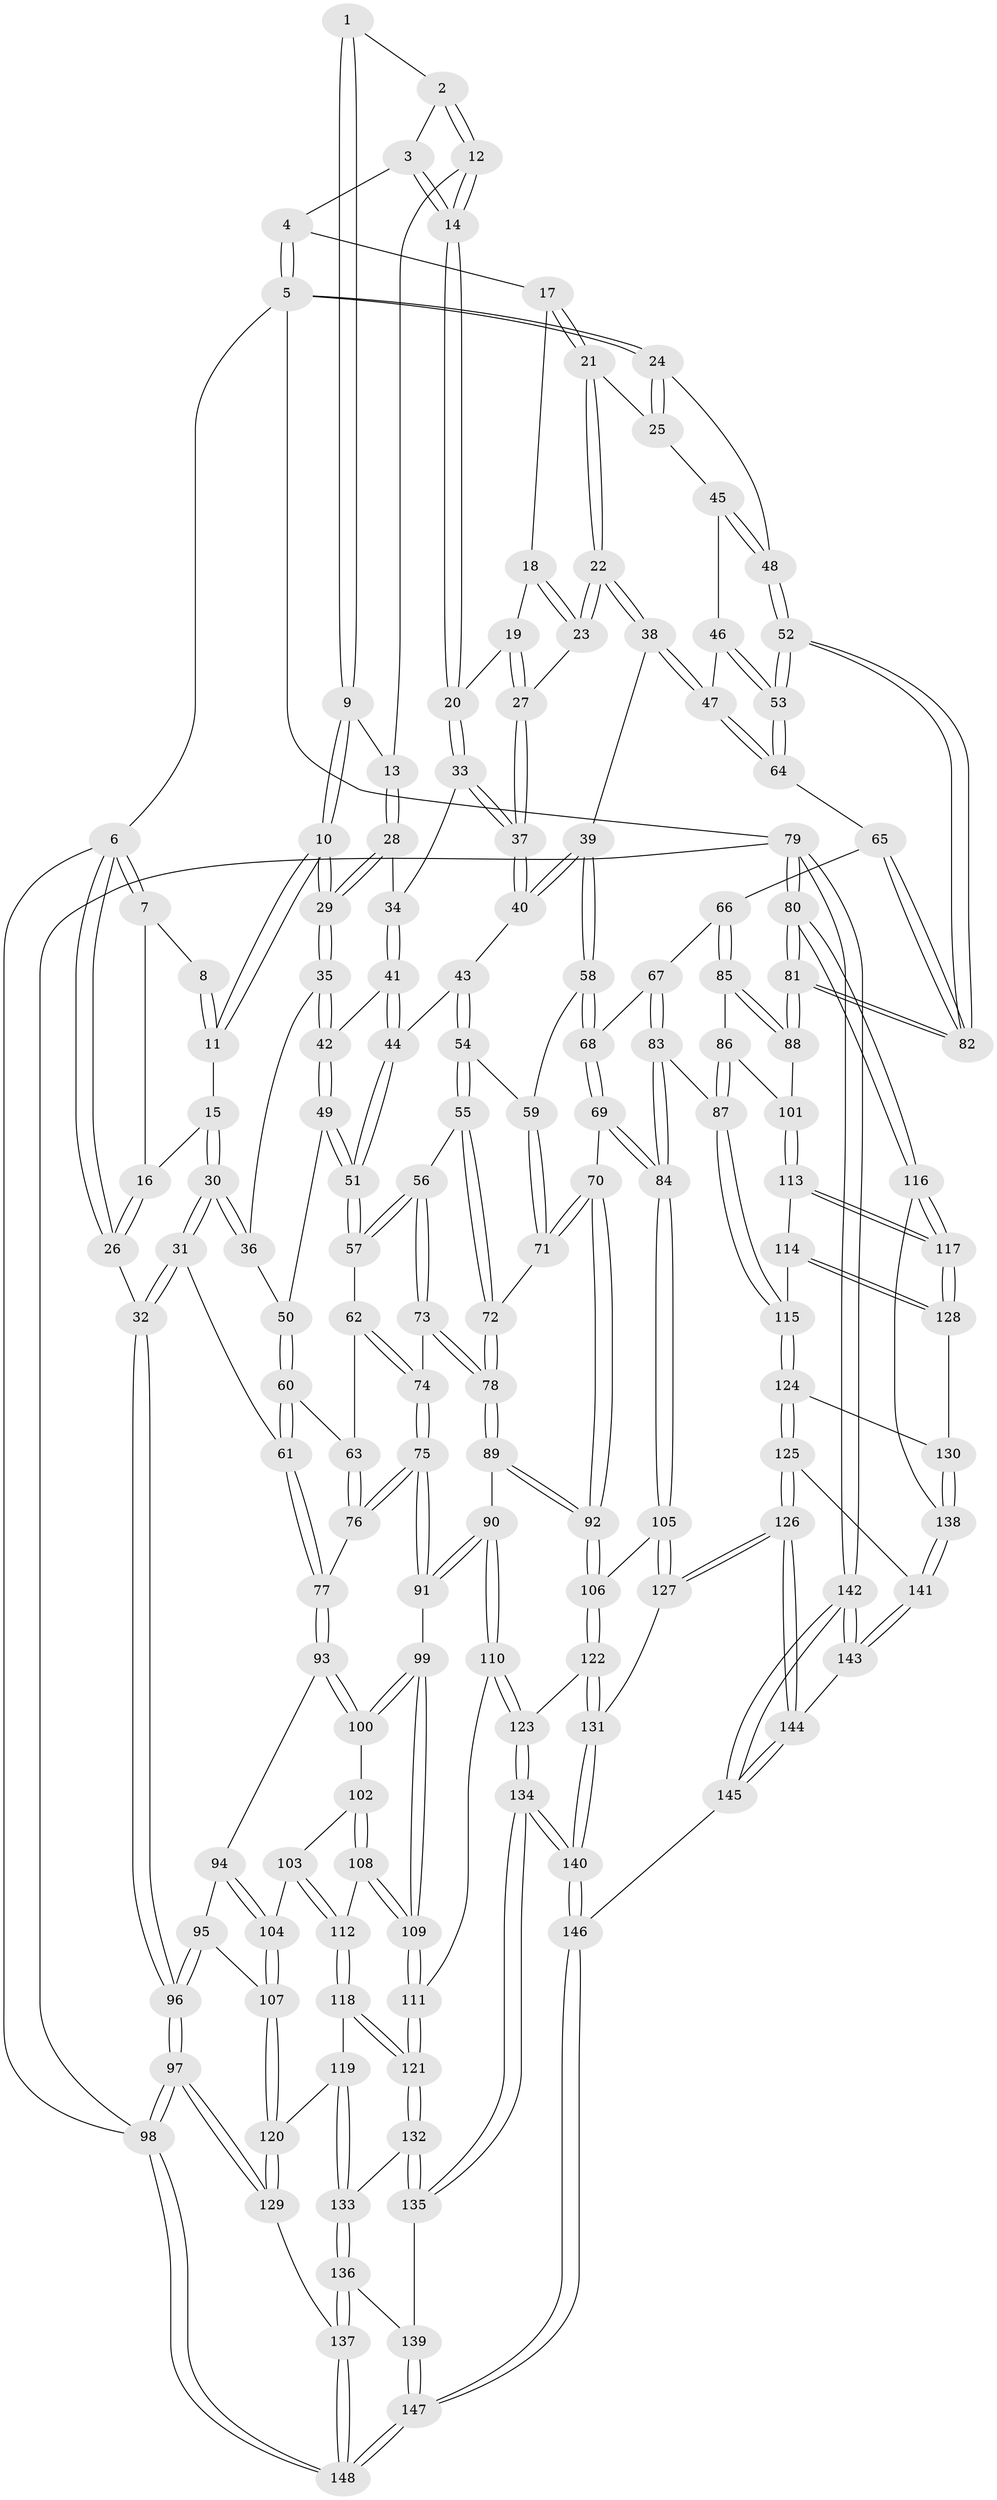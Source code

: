 // Generated by graph-tools (version 1.1) at 2025/00/03/09/25 05:00:54]
// undirected, 148 vertices, 367 edges
graph export_dot {
graph [start="1"]
  node [color=gray90,style=filled];
  1 [pos="+0.33498771207449024+0"];
  2 [pos="+0.33631876700366775+0"];
  3 [pos="+0.6285197787223354+0"];
  4 [pos="+0.7077780178176455+0"];
  5 [pos="+1+0"];
  6 [pos="+0+0"];
  7 [pos="+0+0"];
  8 [pos="+0.1958398462479988+0"];
  9 [pos="+0.2958159410296523+0.04872470372618947"];
  10 [pos="+0.2282455836022983+0.10660587049963638"];
  11 [pos="+0.2075840464548494+0.09855425278275202"];
  12 [pos="+0.43894335691185693+0.09045607778617896"];
  13 [pos="+0.38797917213492916+0.1047614990901556"];
  14 [pos="+0.4393197390565456+0.09059067856838939"];
  15 [pos="+0.1890321523727521+0.09741384502362677"];
  16 [pos="+0.17479775386256796+0.08267561433559648"];
  17 [pos="+0.6818418285484421+0"];
  18 [pos="+0.5665689666415462+0.057035370972063716"];
  19 [pos="+0.5110041692317482+0.08691572867416927"];
  20 [pos="+0.45495479461418303+0.10071343289619486"];
  21 [pos="+0.7275048681198518+0.17554949552136864"];
  22 [pos="+0.7181280488272532+0.18835397270311804"];
  23 [pos="+0.5976881412176944+0.19111710122274495"];
  24 [pos="+1+0"];
  25 [pos="+0.7570955702482097+0.17557200050182717"];
  26 [pos="+0+0"];
  27 [pos="+0.5844370277326258+0.19617136501332325"];
  28 [pos="+0.3373794499845618+0.18327428435375012"];
  29 [pos="+0.2707235043903351+0.21661421935036942"];
  30 [pos="+0+0.27283782840506926"];
  31 [pos="+0+0.2929063056777288"];
  32 [pos="+0+0.2876730673844464"];
  33 [pos="+0.48049801480854487+0.21127305092966409"];
  34 [pos="+0.4304816833571388+0.2234904830400868"];
  35 [pos="+0.2599943849807524+0.25122342197178626"];
  36 [pos="+0.18007905087615608+0.2719168095603238"];
  37 [pos="+0.5178394621493007+0.23957194950595412"];
  38 [pos="+0.7124912090649188+0.3259152147187297"];
  39 [pos="+0.6390999647915394+0.370447087738136"];
  40 [pos="+0.5219836485258887+0.29458357241435945"];
  41 [pos="+0.38114519631271504+0.28996799832393766"];
  42 [pos="+0.2810717100132781+0.2784912582589361"];
  43 [pos="+0.448911981147052+0.3618957106921712"];
  44 [pos="+0.4483852347228693+0.36168367301421195"];
  45 [pos="+0.9149592342327806+0.2313133352604811"];
  46 [pos="+0.9033199484659525+0.29847906902747734"];
  47 [pos="+0.8334035309831405+0.3969873326124003"];
  48 [pos="+1+0"];
  49 [pos="+0.2952104657825467+0.36861753918804907"];
  50 [pos="+0.20074309032296997+0.4070043165510782"];
  51 [pos="+0.307133226726243+0.3851235333815994"];
  52 [pos="+1+0.4500935187703643"];
  53 [pos="+1+0.4410054443313654"];
  54 [pos="+0.4605102448195574+0.4385784696815883"];
  55 [pos="+0.4487019946422001+0.45623617010496653"];
  56 [pos="+0.4017416917579578+0.48589239488809993"];
  57 [pos="+0.31247076580764005+0.4267032148214679"];
  58 [pos="+0.6271480484349128+0.40874652445051024"];
  59 [pos="+0.5630344101567597+0.4491049678658035"];
  60 [pos="+0.16449253158697624+0.4539001705455257"];
  61 [pos="+0.08171229208912799+0.4647653557869373"];
  62 [pos="+0.2687082153706258+0.4774859991511775"];
  63 [pos="+0.21226173805865314+0.47736844853049903"];
  64 [pos="+0.8351861276340475+0.4024633527517575"];
  65 [pos="+0.8276220280344785+0.5010009707262103"];
  66 [pos="+0.8269400650449744+0.5025911149675077"];
  67 [pos="+0.7828108694742472+0.5169598712550287"];
  68 [pos="+0.6890228715421461+0.526212997039511"];
  69 [pos="+0.6433801470711964+0.5885856702079905"];
  70 [pos="+0.6190748924991906+0.5826203022777308"];
  71 [pos="+0.5610544298864732+0.5586987855790456"];
  72 [pos="+0.5199117862922574+0.5706915359260644"];
  73 [pos="+0.38929374568998987+0.5230650086932289"];
  74 [pos="+0.305794072762201+0.5617719724932748"];
  75 [pos="+0.2840110716466301+0.603278835575654"];
  76 [pos="+0.22096603771057177+0.5550407930973403"];
  77 [pos="+0.11361875293032372+0.5739923695818787"];
  78 [pos="+0.45628164433068413+0.639123532505542"];
  79 [pos="+1+1"];
  80 [pos="+1+0.8521408467667306"];
  81 [pos="+1+0.5320554477145959"];
  82 [pos="+1+0.5040624317471384"];
  83 [pos="+0.7232164481403055+0.7000745511583619"];
  84 [pos="+0.6729084575363448+0.6950567692044581"];
  85 [pos="+0.8501476405772082+0.5579318593682224"];
  86 [pos="+0.8543406336060286+0.5905685024591867"];
  87 [pos="+0.7277316537507159+0.7014932480159151"];
  88 [pos="+1+0.5767106249155652"];
  89 [pos="+0.4543234520601382+0.6496263608645247"];
  90 [pos="+0.36868911679870536+0.6711940637443031"];
  91 [pos="+0.28352597918338074+0.6130680773551362"];
  92 [pos="+0.4940059691275336+0.7024343784893856"];
  93 [pos="+0.11352448132489534+0.5810481591779012"];
  94 [pos="+0.04859587004380868+0.6278105993340513"];
  95 [pos="+0.039097058148851775+0.6321433020301601"];
  96 [pos="+0+0.6716002626060669"];
  97 [pos="+0+0.8612623663462468"];
  98 [pos="+0+1"];
  99 [pos="+0.2569304883798569+0.6350651124446253"];
  100 [pos="+0.13345353033201687+0.6105025126187172"];
  101 [pos="+0.9036599640073854+0.6651078268454766"];
  102 [pos="+0.1350102108353885+0.655015247450667"];
  103 [pos="+0.1299318026360691+0.6739910712969829"];
  104 [pos="+0.09971800189995483+0.7043732919049647"];
  105 [pos="+0.6381509355639701+0.7269494356844101"];
  106 [pos="+0.511178289640191+0.7322955778538836"];
  107 [pos="+0.07479777872668224+0.7447366692551577"];
  108 [pos="+0.22637367238472064+0.6932503114952084"];
  109 [pos="+0.2366114291040457+0.6918899944743849"];
  110 [pos="+0.3306134321779271+0.7735998270653189"];
  111 [pos="+0.27372392200497736+0.7936736533202874"];
  112 [pos="+0.1710578851638355+0.7181862959090957"];
  113 [pos="+0.9027696718062893+0.7134100123951247"];
  114 [pos="+0.8553878191385614+0.7218773686043645"];
  115 [pos="+0.7657671021688975+0.732394421222884"];
  116 [pos="+1+0.8203570939295898"];
  117 [pos="+0.9741650206905282+0.8031741192869605"];
  118 [pos="+0.16648740855806293+0.7337628820720388"];
  119 [pos="+0.10516120537202188+0.7919676679423587"];
  120 [pos="+0.05928262287808182+0.7882010996488761"];
  121 [pos="+0.2675034631601601+0.8018292860283941"];
  122 [pos="+0.4748884221476049+0.8167507992131718"];
  123 [pos="+0.4370481849164075+0.8256676418852263"];
  124 [pos="+0.7831006051376337+0.8448369575332904"];
  125 [pos="+0.7445344982218088+0.9128174728772395"];
  126 [pos="+0.7206982307880271+0.9324461660063175"];
  127 [pos="+0.6538724045978686+0.8835785038718946"];
  128 [pos="+0.8254909623797682+0.8347830062242823"];
  129 [pos="+0.010695569512382886+0.8112720888041173"];
  130 [pos="+0.8103873130470234+0.8391323903940346"];
  131 [pos="+0.5357834521148167+0.8952204923778722"];
  132 [pos="+0.2608446379737+0.8140841000160081"];
  133 [pos="+0.1944373362418036+0.8340215262598404"];
  134 [pos="+0.3494001143700093+0.9601424371392802"];
  135 [pos="+0.3059702716115107+0.9282707598073848"];
  136 [pos="+0.15573148623812924+0.9401874436484291"];
  137 [pos="+0.15307587606877152+0.9421324178887311"];
  138 [pos="+0.9088158048716758+0.9170364590778423"];
  139 [pos="+0.23795778056636352+0.9474501752499871"];
  140 [pos="+0.4364327332630413+1"];
  141 [pos="+0.9003864498330182+0.927106204829435"];
  142 [pos="+1+1"];
  143 [pos="+0.9011736796277166+0.978634405682766"];
  144 [pos="+0.7211019883167084+0.9813212036784119"];
  145 [pos="+0.6883947530697799+1"];
  146 [pos="+0.43904656695236016+1"];
  147 [pos="+0.1780151495520516+1"];
  148 [pos="+0+1"];
  1 -- 2;
  1 -- 9;
  1 -- 9;
  2 -- 3;
  2 -- 12;
  2 -- 12;
  3 -- 4;
  3 -- 14;
  3 -- 14;
  4 -- 5;
  4 -- 5;
  4 -- 17;
  5 -- 6;
  5 -- 24;
  5 -- 24;
  5 -- 79;
  6 -- 7;
  6 -- 7;
  6 -- 26;
  6 -- 26;
  6 -- 98;
  7 -- 8;
  7 -- 16;
  8 -- 11;
  8 -- 11;
  9 -- 10;
  9 -- 10;
  9 -- 13;
  10 -- 11;
  10 -- 11;
  10 -- 29;
  10 -- 29;
  11 -- 15;
  12 -- 13;
  12 -- 14;
  12 -- 14;
  13 -- 28;
  13 -- 28;
  14 -- 20;
  14 -- 20;
  15 -- 16;
  15 -- 30;
  15 -- 30;
  16 -- 26;
  16 -- 26;
  17 -- 18;
  17 -- 21;
  17 -- 21;
  18 -- 19;
  18 -- 23;
  18 -- 23;
  19 -- 20;
  19 -- 27;
  19 -- 27;
  20 -- 33;
  20 -- 33;
  21 -- 22;
  21 -- 22;
  21 -- 25;
  22 -- 23;
  22 -- 23;
  22 -- 38;
  22 -- 38;
  23 -- 27;
  24 -- 25;
  24 -- 25;
  24 -- 48;
  25 -- 45;
  26 -- 32;
  27 -- 37;
  27 -- 37;
  28 -- 29;
  28 -- 29;
  28 -- 34;
  29 -- 35;
  29 -- 35;
  30 -- 31;
  30 -- 31;
  30 -- 36;
  30 -- 36;
  31 -- 32;
  31 -- 32;
  31 -- 61;
  32 -- 96;
  32 -- 96;
  33 -- 34;
  33 -- 37;
  33 -- 37;
  34 -- 41;
  34 -- 41;
  35 -- 36;
  35 -- 42;
  35 -- 42;
  36 -- 50;
  37 -- 40;
  37 -- 40;
  38 -- 39;
  38 -- 47;
  38 -- 47;
  39 -- 40;
  39 -- 40;
  39 -- 58;
  39 -- 58;
  40 -- 43;
  41 -- 42;
  41 -- 44;
  41 -- 44;
  42 -- 49;
  42 -- 49;
  43 -- 44;
  43 -- 54;
  43 -- 54;
  44 -- 51;
  44 -- 51;
  45 -- 46;
  45 -- 48;
  45 -- 48;
  46 -- 47;
  46 -- 53;
  46 -- 53;
  47 -- 64;
  47 -- 64;
  48 -- 52;
  48 -- 52;
  49 -- 50;
  49 -- 51;
  49 -- 51;
  50 -- 60;
  50 -- 60;
  51 -- 57;
  51 -- 57;
  52 -- 53;
  52 -- 53;
  52 -- 82;
  52 -- 82;
  53 -- 64;
  53 -- 64;
  54 -- 55;
  54 -- 55;
  54 -- 59;
  55 -- 56;
  55 -- 72;
  55 -- 72;
  56 -- 57;
  56 -- 57;
  56 -- 73;
  56 -- 73;
  57 -- 62;
  58 -- 59;
  58 -- 68;
  58 -- 68;
  59 -- 71;
  59 -- 71;
  60 -- 61;
  60 -- 61;
  60 -- 63;
  61 -- 77;
  61 -- 77;
  62 -- 63;
  62 -- 74;
  62 -- 74;
  63 -- 76;
  63 -- 76;
  64 -- 65;
  65 -- 66;
  65 -- 82;
  65 -- 82;
  66 -- 67;
  66 -- 85;
  66 -- 85;
  67 -- 68;
  67 -- 83;
  67 -- 83;
  68 -- 69;
  68 -- 69;
  69 -- 70;
  69 -- 84;
  69 -- 84;
  70 -- 71;
  70 -- 71;
  70 -- 92;
  70 -- 92;
  71 -- 72;
  72 -- 78;
  72 -- 78;
  73 -- 74;
  73 -- 78;
  73 -- 78;
  74 -- 75;
  74 -- 75;
  75 -- 76;
  75 -- 76;
  75 -- 91;
  75 -- 91;
  76 -- 77;
  77 -- 93;
  77 -- 93;
  78 -- 89;
  78 -- 89;
  79 -- 80;
  79 -- 80;
  79 -- 142;
  79 -- 142;
  79 -- 98;
  80 -- 81;
  80 -- 81;
  80 -- 116;
  80 -- 116;
  81 -- 82;
  81 -- 82;
  81 -- 88;
  81 -- 88;
  83 -- 84;
  83 -- 84;
  83 -- 87;
  84 -- 105;
  84 -- 105;
  85 -- 86;
  85 -- 88;
  85 -- 88;
  86 -- 87;
  86 -- 87;
  86 -- 101;
  87 -- 115;
  87 -- 115;
  88 -- 101;
  89 -- 90;
  89 -- 92;
  89 -- 92;
  90 -- 91;
  90 -- 91;
  90 -- 110;
  90 -- 110;
  91 -- 99;
  92 -- 106;
  92 -- 106;
  93 -- 94;
  93 -- 100;
  93 -- 100;
  94 -- 95;
  94 -- 104;
  94 -- 104;
  95 -- 96;
  95 -- 96;
  95 -- 107;
  96 -- 97;
  96 -- 97;
  97 -- 98;
  97 -- 98;
  97 -- 129;
  97 -- 129;
  98 -- 148;
  98 -- 148;
  99 -- 100;
  99 -- 100;
  99 -- 109;
  99 -- 109;
  100 -- 102;
  101 -- 113;
  101 -- 113;
  102 -- 103;
  102 -- 108;
  102 -- 108;
  103 -- 104;
  103 -- 112;
  103 -- 112;
  104 -- 107;
  104 -- 107;
  105 -- 106;
  105 -- 127;
  105 -- 127;
  106 -- 122;
  106 -- 122;
  107 -- 120;
  107 -- 120;
  108 -- 109;
  108 -- 109;
  108 -- 112;
  109 -- 111;
  109 -- 111;
  110 -- 111;
  110 -- 123;
  110 -- 123;
  111 -- 121;
  111 -- 121;
  112 -- 118;
  112 -- 118;
  113 -- 114;
  113 -- 117;
  113 -- 117;
  114 -- 115;
  114 -- 128;
  114 -- 128;
  115 -- 124;
  115 -- 124;
  116 -- 117;
  116 -- 117;
  116 -- 138;
  117 -- 128;
  117 -- 128;
  118 -- 119;
  118 -- 121;
  118 -- 121;
  119 -- 120;
  119 -- 133;
  119 -- 133;
  120 -- 129;
  120 -- 129;
  121 -- 132;
  121 -- 132;
  122 -- 123;
  122 -- 131;
  122 -- 131;
  123 -- 134;
  123 -- 134;
  124 -- 125;
  124 -- 125;
  124 -- 130;
  125 -- 126;
  125 -- 126;
  125 -- 141;
  126 -- 127;
  126 -- 127;
  126 -- 144;
  126 -- 144;
  127 -- 131;
  128 -- 130;
  129 -- 137;
  130 -- 138;
  130 -- 138;
  131 -- 140;
  131 -- 140;
  132 -- 133;
  132 -- 135;
  132 -- 135;
  133 -- 136;
  133 -- 136;
  134 -- 135;
  134 -- 135;
  134 -- 140;
  134 -- 140;
  135 -- 139;
  136 -- 137;
  136 -- 137;
  136 -- 139;
  137 -- 148;
  137 -- 148;
  138 -- 141;
  138 -- 141;
  139 -- 147;
  139 -- 147;
  140 -- 146;
  140 -- 146;
  141 -- 143;
  141 -- 143;
  142 -- 143;
  142 -- 143;
  142 -- 145;
  142 -- 145;
  143 -- 144;
  144 -- 145;
  144 -- 145;
  145 -- 146;
  146 -- 147;
  146 -- 147;
  147 -- 148;
  147 -- 148;
}
